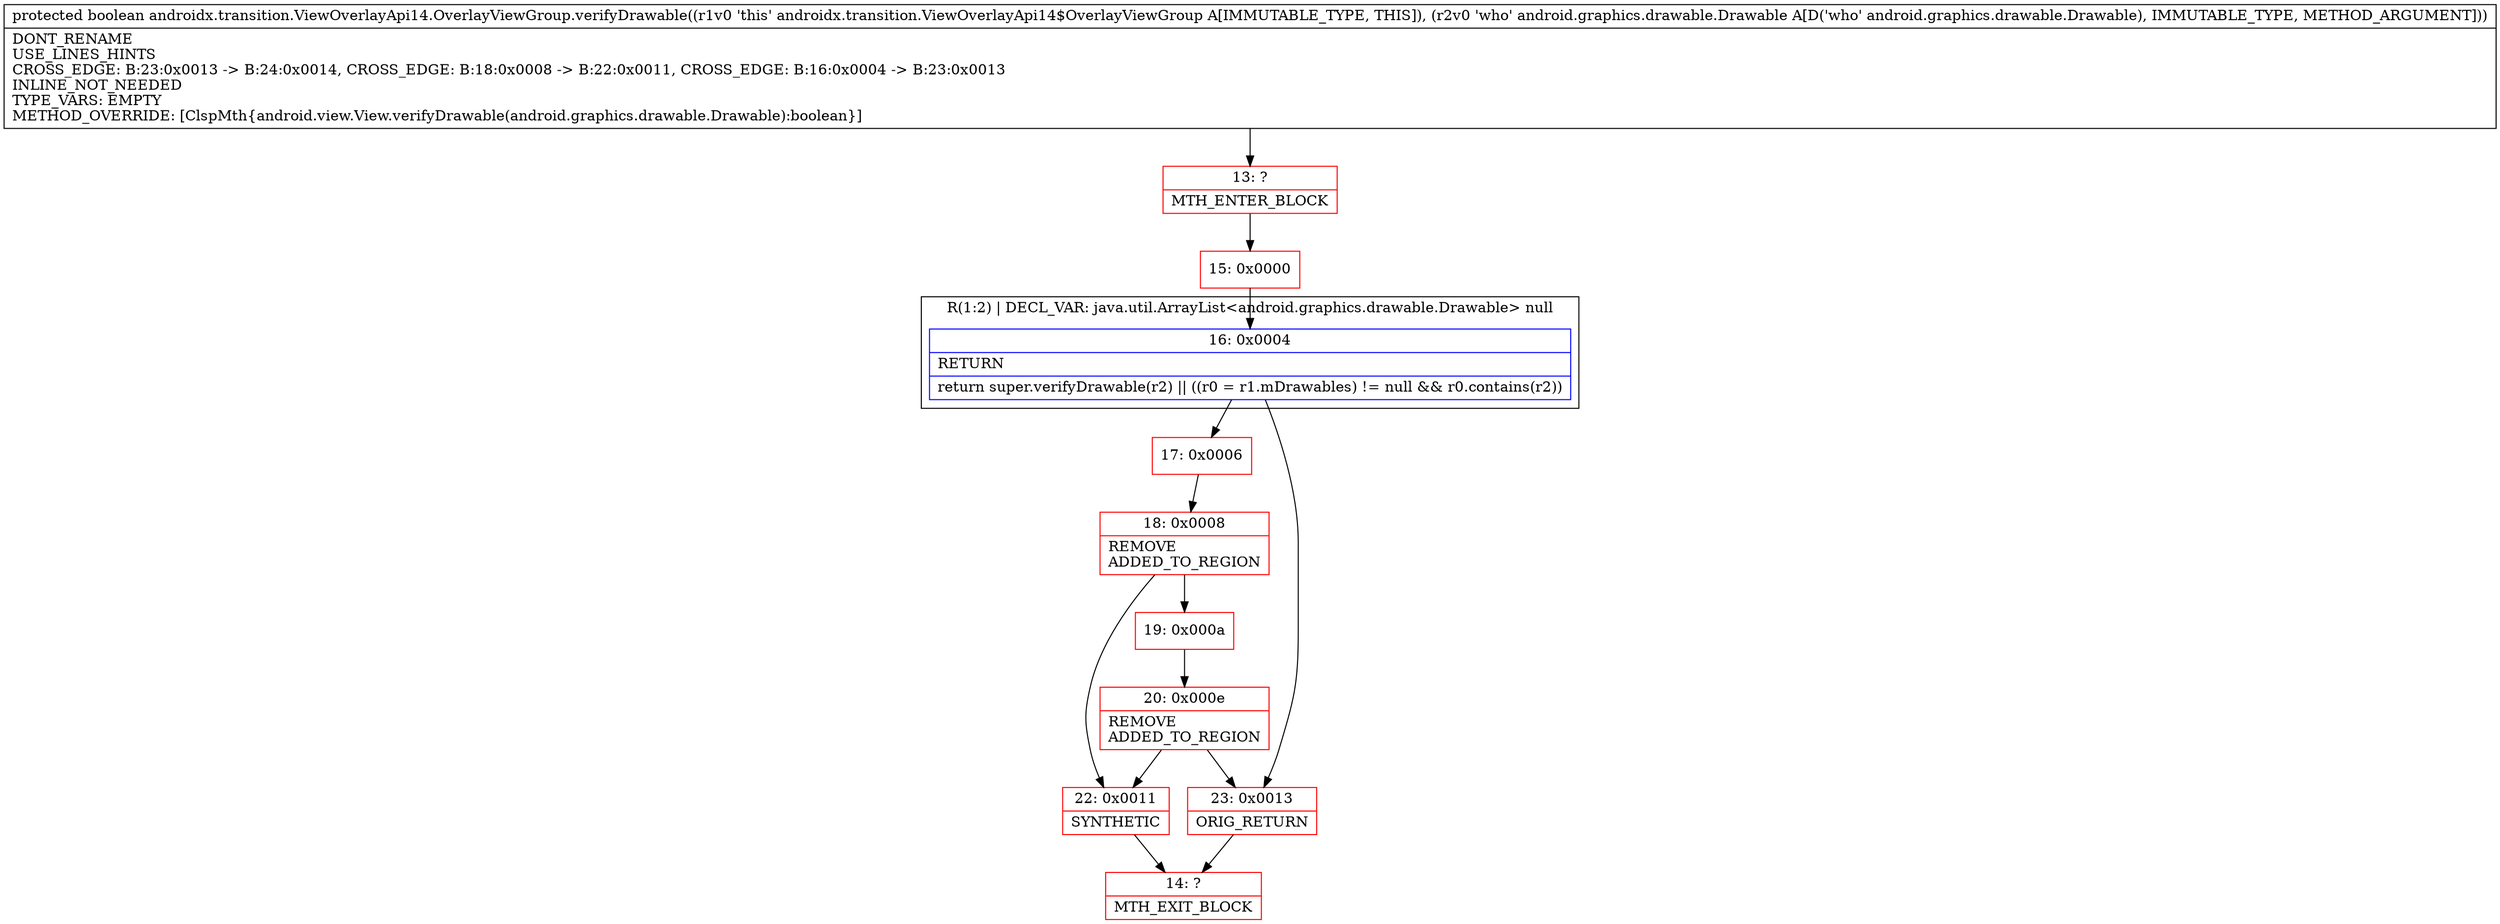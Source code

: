 digraph "CFG forandroidx.transition.ViewOverlayApi14.OverlayViewGroup.verifyDrawable(Landroid\/graphics\/drawable\/Drawable;)Z" {
subgraph cluster_Region_280603396 {
label = "R(1:2) | DECL_VAR: java.util.ArrayList\<android.graphics.drawable.Drawable\> null\l";
node [shape=record,color=blue];
Node_16 [shape=record,label="{16\:\ 0x0004|RETURN\l|return super.verifyDrawable(r2) \|\| ((r0 = r1.mDrawables) != null && r0.contains(r2))\l}"];
}
Node_13 [shape=record,color=red,label="{13\:\ ?|MTH_ENTER_BLOCK\l}"];
Node_15 [shape=record,color=red,label="{15\:\ 0x0000}"];
Node_17 [shape=record,color=red,label="{17\:\ 0x0006}"];
Node_18 [shape=record,color=red,label="{18\:\ 0x0008|REMOVE\lADDED_TO_REGION\l}"];
Node_19 [shape=record,color=red,label="{19\:\ 0x000a}"];
Node_20 [shape=record,color=red,label="{20\:\ 0x000e|REMOVE\lADDED_TO_REGION\l}"];
Node_22 [shape=record,color=red,label="{22\:\ 0x0011|SYNTHETIC\l}"];
Node_14 [shape=record,color=red,label="{14\:\ ?|MTH_EXIT_BLOCK\l}"];
Node_23 [shape=record,color=red,label="{23\:\ 0x0013|ORIG_RETURN\l}"];
MethodNode[shape=record,label="{protected boolean androidx.transition.ViewOverlayApi14.OverlayViewGroup.verifyDrawable((r1v0 'this' androidx.transition.ViewOverlayApi14$OverlayViewGroup A[IMMUTABLE_TYPE, THIS]), (r2v0 'who' android.graphics.drawable.Drawable A[D('who' android.graphics.drawable.Drawable), IMMUTABLE_TYPE, METHOD_ARGUMENT]))  | DONT_RENAME\lUSE_LINES_HINTS\lCROSS_EDGE: B:23:0x0013 \-\> B:24:0x0014, CROSS_EDGE: B:18:0x0008 \-\> B:22:0x0011, CROSS_EDGE: B:16:0x0004 \-\> B:23:0x0013\lINLINE_NOT_NEEDED\lTYPE_VARS: EMPTY\lMETHOD_OVERRIDE: [ClspMth\{android.view.View.verifyDrawable(android.graphics.drawable.Drawable):boolean\}]\l}"];
MethodNode -> Node_13;Node_16 -> Node_17;
Node_16 -> Node_23;
Node_13 -> Node_15;
Node_15 -> Node_16;
Node_17 -> Node_18;
Node_18 -> Node_19;
Node_18 -> Node_22;
Node_19 -> Node_20;
Node_20 -> Node_22;
Node_20 -> Node_23;
Node_22 -> Node_14;
Node_23 -> Node_14;
}


